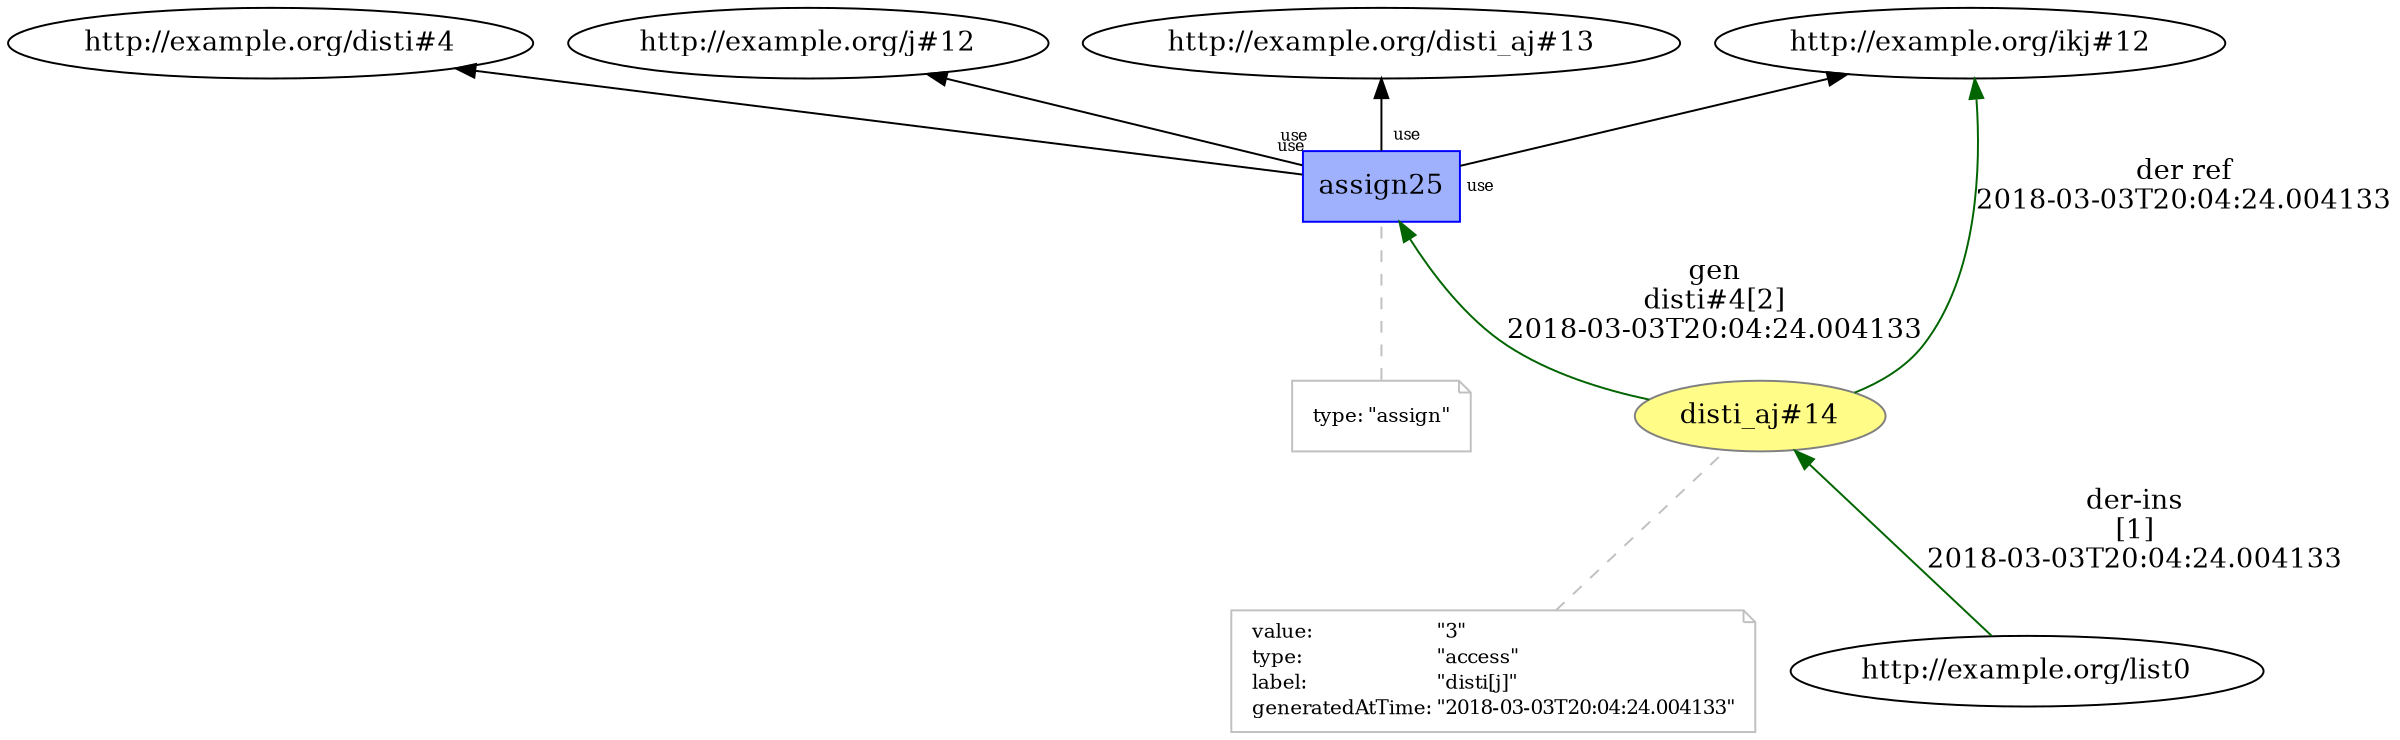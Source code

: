 digraph "PROV" { size="16,12"; rankdir="BT";
"http://example.org/disti_aj#14" [fillcolor="#FFFC87",color="#808080",style="filled",label="disti_aj#14",URL="http://example.org/disti_aj#14"]
"-attrs0" [color="gray",shape="note",fontsize="10",fontcolor="black",label=<<TABLE cellpadding="0" border="0">
	<TR>
	    <TD align="left">value:</TD>
	    <TD align="left">&quot;3&quot;</TD>
	</TR>
	<TR>
	    <TD align="left">type:</TD>
	    <TD align="left">&quot;access&quot;</TD>
	</TR>
	<TR>
	    <TD align="left">label:</TD>
	    <TD align="left">&quot;disti[j]&quot;</TD>
	</TR>
	<TR>
	    <TD align="left">generatedAtTime:</TD>
	    <TD align="left">&quot;2018-03-03T20:04:24.004133&quot;</TD>
	</TR>
</TABLE>>]
"-attrs0" -> "http://example.org/disti_aj#14" [color="gray",style="dashed",arrowhead="none"]
"http://example.org/list0" -> "http://example.org/disti_aj#14" [labelfontsize="8",labeldistance="1.5",color="darkgreen",labelangle="60.0",rotation="20",label="der-ins
[1]
2018-03-03T20:04:24.004133"]
"http://example.org/assign25" [fillcolor="#9FB1FC",color="#0000FF",shape="polygon",sides="4",style="filled",label="assign25",URL="http://example.org/assign25"]
"-attrs1" [color="gray",shape="note",fontsize="10",fontcolor="black",label=<<TABLE cellpadding="0" border="0">
	<TR>
	    <TD align="left">type:</TD>
	    <TD align="left">&quot;assign&quot;</TD>
	</TR>
</TABLE>>]
"-attrs1" -> "http://example.org/assign25" [color="gray",style="dashed",arrowhead="none"]
"http://example.org/assign25" -> "http://example.org/ikj#12" [labelfontsize="8",labeldistance="1.5",labelangle="60.0",rotation="20",taillabel="use"]
"http://example.org/disti_aj#14" -> "http://example.org/ikj#12" [labelfontsize="8",labeldistance="1.5",color="darkgreen",labelangle="60.0",rotation="20",label="der ref
2018-03-03T20:04:24.004133"]
"http://example.org/disti_aj#14" -> "http://example.org/assign25" [labelfontsize="8",labeldistance="1.5",color="darkgreen",labelangle="60.0",rotation="20",label="gen
disti#4[2]
2018-03-03T20:04:24.004133"]
"http://example.org/assign25" -> "http://example.org/disti#4" [labelfontsize="8",labeldistance="1.5",labelangle="60.0",rotation="20",taillabel="use"]
"http://example.org/assign25" -> "http://example.org/j#12" [labelfontsize="8",labeldistance="1.5",labelangle="60.0",rotation="20",taillabel="use"]
"http://example.org/assign25" -> "http://example.org/disti_aj#13" [labelfontsize="8",labeldistance="1.5",labelangle="60.0",rotation="20",taillabel="use"]
}